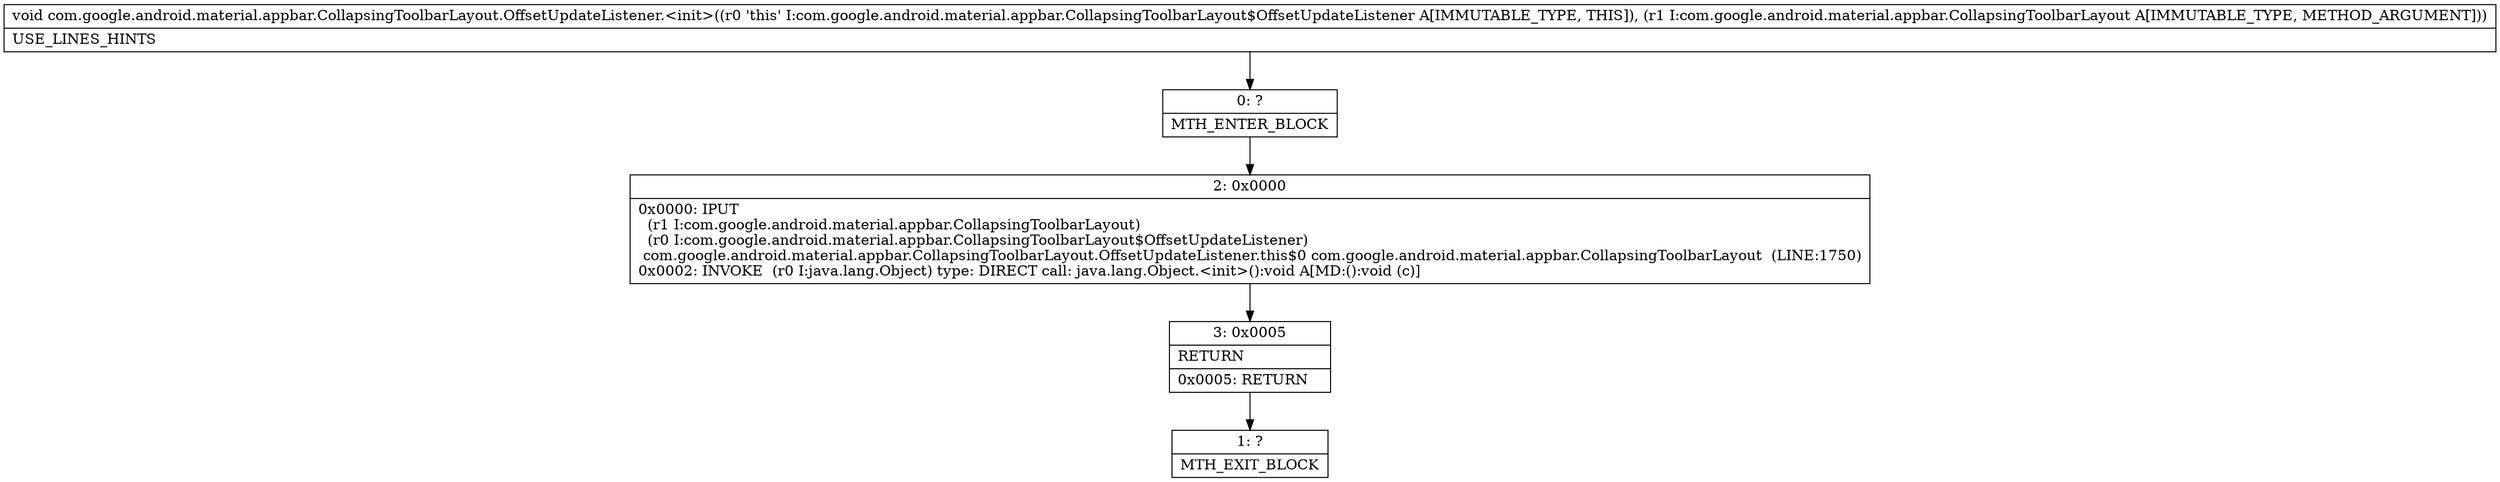 digraph "CFG forcom.google.android.material.appbar.CollapsingToolbarLayout.OffsetUpdateListener.\<init\>(Lcom\/google\/android\/material\/appbar\/CollapsingToolbarLayout;)V" {
Node_0 [shape=record,label="{0\:\ ?|MTH_ENTER_BLOCK\l}"];
Node_2 [shape=record,label="{2\:\ 0x0000|0x0000: IPUT  \l  (r1 I:com.google.android.material.appbar.CollapsingToolbarLayout)\l  (r0 I:com.google.android.material.appbar.CollapsingToolbarLayout$OffsetUpdateListener)\l com.google.android.material.appbar.CollapsingToolbarLayout.OffsetUpdateListener.this$0 com.google.android.material.appbar.CollapsingToolbarLayout  (LINE:1750)\l0x0002: INVOKE  (r0 I:java.lang.Object) type: DIRECT call: java.lang.Object.\<init\>():void A[MD:():void (c)]\l}"];
Node_3 [shape=record,label="{3\:\ 0x0005|RETURN\l|0x0005: RETURN   \l}"];
Node_1 [shape=record,label="{1\:\ ?|MTH_EXIT_BLOCK\l}"];
MethodNode[shape=record,label="{void com.google.android.material.appbar.CollapsingToolbarLayout.OffsetUpdateListener.\<init\>((r0 'this' I:com.google.android.material.appbar.CollapsingToolbarLayout$OffsetUpdateListener A[IMMUTABLE_TYPE, THIS]), (r1 I:com.google.android.material.appbar.CollapsingToolbarLayout A[IMMUTABLE_TYPE, METHOD_ARGUMENT]))  | USE_LINES_HINTS\l}"];
MethodNode -> Node_0;Node_0 -> Node_2;
Node_2 -> Node_3;
Node_3 -> Node_1;
}

